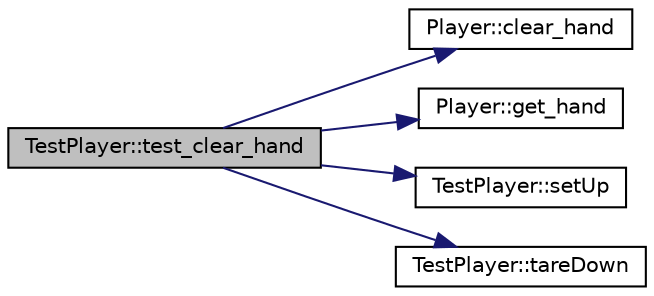 digraph "TestPlayer::test_clear_hand"
{
 // INTERACTIVE_SVG=YES
 // LATEX_PDF_SIZE
  edge [fontname="Helvetica",fontsize="10",labelfontname="Helvetica",labelfontsize="10"];
  node [fontname="Helvetica",fontsize="10",shape=record];
  rankdir="LR";
  Node1 [label="TestPlayer::test_clear_hand",height=0.2,width=0.4,color="black", fillcolor="grey75", style="filled", fontcolor="black",tooltip=" "];
  Node1 -> Node2 [color="midnightblue",fontsize="10",style="solid",fontname="Helvetica"];
  Node2 [label="Player::clear_hand",height=0.2,width=0.4,color="black", fillcolor="white", style="filled",URL="$class_player.html#a174449e6ad5253666daa744a02054066",tooltip="Clears the player's hand of all cards."];
  Node1 -> Node3 [color="midnightblue",fontsize="10",style="solid",fontname="Helvetica"];
  Node3 [label="Player::get_hand",height=0.2,width=0.4,color="black", fillcolor="white", style="filled",URL="$class_player.html#a37e8e81092cab91b3136f56f2faa7d11",tooltip="Gets the player's current hand of cards."];
  Node1 -> Node4 [color="midnightblue",fontsize="10",style="solid",fontname="Helvetica"];
  Node4 [label="TestPlayer::setUp",height=0.2,width=0.4,color="black", fillcolor="white", style="filled",URL="$class_test_player.html#a5c34eef1f1f4e47d9b45e3ebe7e18eb3",tooltip=" "];
  Node1 -> Node5 [color="midnightblue",fontsize="10",style="solid",fontname="Helvetica"];
  Node5 [label="TestPlayer::tareDown",height=0.2,width=0.4,color="black", fillcolor="white", style="filled",URL="$class_test_player.html#aff9534ecbcfa4a591a51452f7b2c89e3",tooltip=" "];
}
